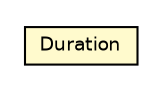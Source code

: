 #!/usr/local/bin/dot
#
# Class diagram 
# Generated by UMLGraph version R5_6-24-gf6e263 (http://www.umlgraph.org/)
#

digraph G {
	edge [fontname="Helvetica",fontsize=10,labelfontname="Helvetica",labelfontsize=10];
	node [fontname="Helvetica",fontsize=10,shape=plaintext];
	nodesep=0.25;
	ranksep=0.5;
	// com.rockhoppertech.music.Duration
	c2358 [label=<<table title="com.rockhoppertech.music.Duration" border="0" cellborder="1" cellspacing="0" cellpadding="2" port="p" bgcolor="lemonChiffon" href="./Duration.html">
		<tr><td><table border="0" cellspacing="0" cellpadding="1">
<tr><td align="center" balign="center"> Duration </td></tr>
		</table></td></tr>
		</table>>, URL="./Duration.html", fontname="Helvetica", fontcolor="black", fontsize=9.0];
}

